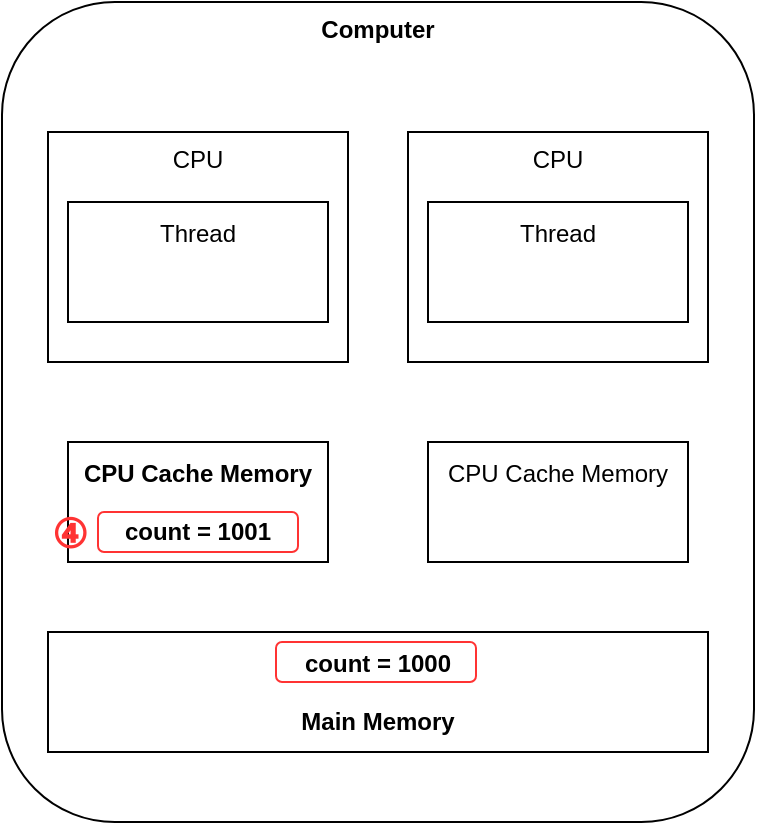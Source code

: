 <mxfile version="26.1.1">
  <diagram name="Page-1" id="GVtOtxQXoS-MyZmyUWlg">
    <mxGraphModel dx="1114" dy="878" grid="1" gridSize="10" guides="1" tooltips="1" connect="1" arrows="1" fold="1" page="1" pageScale="1" pageWidth="827" pageHeight="1169" math="0" shadow="0">
      <root>
        <mxCell id="0" />
        <mxCell id="1" parent="0" />
        <mxCell id="cpbGUlq12egqddKpk-FU-1" value="Computer" style="rounded=1;whiteSpace=wrap;html=1;fontStyle=1;verticalAlign=top;" parent="1" vertex="1">
          <mxGeometry x="143" y="90" width="376" height="410" as="geometry" />
        </mxCell>
        <mxCell id="cpbGUlq12egqddKpk-FU-2" value="CPU" style="rounded=0;whiteSpace=wrap;html=1;verticalAlign=top;" parent="1" vertex="1">
          <mxGeometry x="166" y="155" width="150" height="115" as="geometry" />
        </mxCell>
        <mxCell id="cpbGUlq12egqddKpk-FU-3" value="&lt;div&gt;&lt;span&gt;count = 1000&lt;/span&gt;&lt;/div&gt;&lt;div&gt;&lt;br&gt;&lt;/div&gt;Main Memory" style="rounded=0;whiteSpace=wrap;html=1;fontStyle=1" parent="1" vertex="1">
          <mxGeometry x="166" y="405" width="330" height="60" as="geometry" />
        </mxCell>
        <mxCell id="cpbGUlq12egqddKpk-FU-4" value="CPU Cache Memory&lt;div&gt;&lt;br&gt;&lt;/div&gt;&lt;div&gt;&lt;span&gt;count = 1001&lt;/span&gt;&lt;/div&gt;" style="rounded=0;whiteSpace=wrap;html=1;fontStyle=1" parent="1" vertex="1">
          <mxGeometry x="176" y="310" width="130" height="60" as="geometry" />
        </mxCell>
        <mxCell id="cpbGUlq12egqddKpk-FU-5" value="Thread&lt;div&gt;&lt;br&gt;&lt;/div&gt;&lt;div&gt;&lt;br&gt;&lt;/div&gt;" style="rounded=0;whiteSpace=wrap;html=1;fontStyle=0" parent="1" vertex="1">
          <mxGeometry x="176" y="190" width="130" height="60" as="geometry" />
        </mxCell>
        <mxCell id="cpbGUlq12egqddKpk-FU-6" value="CPU" style="rounded=0;whiteSpace=wrap;html=1;verticalAlign=top;" parent="1" vertex="1">
          <mxGeometry x="346" y="155" width="150" height="115" as="geometry" />
        </mxCell>
        <mxCell id="cpbGUlq12egqddKpk-FU-7" value="CPU Cache Memory&lt;div&gt;&lt;br&gt;&lt;/div&gt;&lt;div&gt;&lt;br&gt;&lt;/div&gt;" style="rounded=0;whiteSpace=wrap;html=1;" parent="1" vertex="1">
          <mxGeometry x="356" y="310" width="130" height="60" as="geometry" />
        </mxCell>
        <mxCell id="cpbGUlq12egqddKpk-FU-8" value="Thread&lt;div&gt;&lt;br&gt;&lt;/div&gt;&lt;div&gt;&lt;br&gt;&lt;/div&gt;" style="rounded=0;whiteSpace=wrap;html=1;" parent="1" vertex="1">
          <mxGeometry x="356" y="190" width="130" height="60" as="geometry" />
        </mxCell>
        <mxCell id="cpbGUlq12egqddKpk-FU-9" value="" style="rounded=1;whiteSpace=wrap;html=1;strokeColor=#FF3333;fillColor=none;" parent="1" vertex="1">
          <mxGeometry x="280" y="410" width="100" height="20" as="geometry" />
        </mxCell>
        <mxCell id="cpbGUlq12egqddKpk-FU-10" value="" style="rounded=1;whiteSpace=wrap;html=1;strokeColor=#FF3333;fillColor=none;" parent="1" vertex="1">
          <mxGeometry x="191" y="345" width="100" height="20" as="geometry" />
        </mxCell>
        <mxCell id="cpbGUlq12egqddKpk-FU-18" value="④" style="text;html=1;align=center;verticalAlign=middle;whiteSpace=wrap;rounded=0;fontSize=20;fontStyle=1;fontColor=#FF3333;" parent="1" vertex="1">
          <mxGeometry x="159" y="342.5" width="36" height="25" as="geometry" />
        </mxCell>
      </root>
    </mxGraphModel>
  </diagram>
</mxfile>
